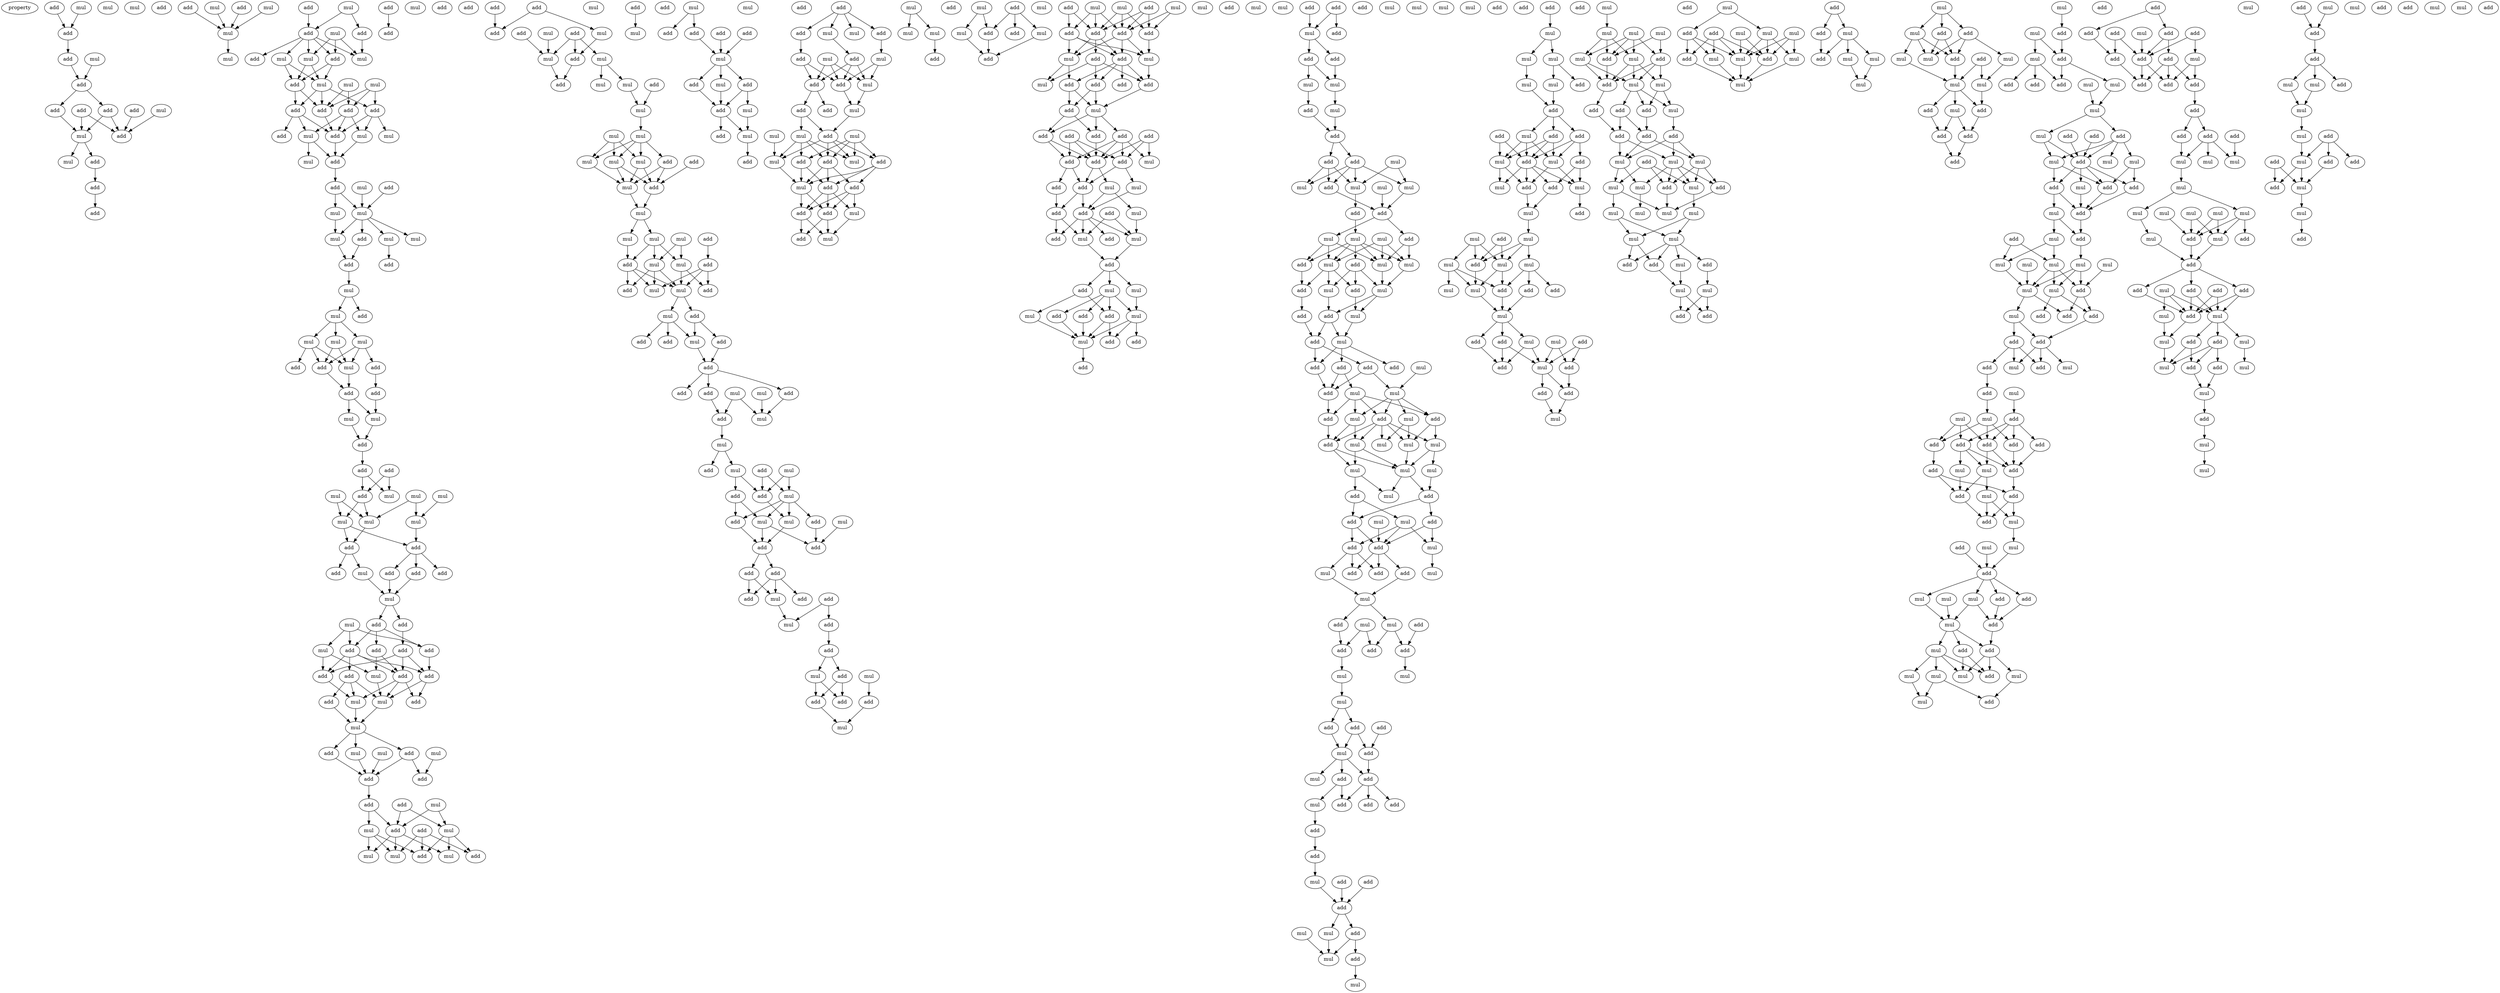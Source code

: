 digraph {
    node [fontcolor=black]
    property [mul=2,lf=1.8]
    0 [ label = add ];
    1 [ label = mul ];
    2 [ label = mul ];
    3 [ label = add ];
    4 [ label = add ];
    5 [ label = mul ];
    6 [ label = add ];
    7 [ label = add ];
    8 [ label = mul ];
    9 [ label = add ];
    10 [ label = add ];
    11 [ label = add ];
    12 [ label = add ];
    13 [ label = mul ];
    14 [ label = mul ];
    15 [ label = add ];
    16 [ label = mul ];
    17 [ label = add ];
    18 [ label = add ];
    19 [ label = add ];
    20 [ label = add ];
    21 [ label = mul ];
    22 [ label = add ];
    23 [ label = mul ];
    24 [ label = mul ];
    25 [ label = mul ];
    26 [ label = add ];
    27 [ label = mul ];
    28 [ label = add ];
    29 [ label = add ];
    30 [ label = add ];
    31 [ label = add ];
    32 [ label = mul ];
    33 [ label = add ];
    34 [ label = mul ];
    35 [ label = mul ];
    36 [ label = mul ];
    37 [ label = add ];
    38 [ label = mul ];
    39 [ label = add ];
    40 [ label = mul ];
    41 [ label = mul ];
    42 [ label = add ];
    43 [ label = add ];
    44 [ label = add ];
    45 [ label = add ];
    46 [ label = add ];
    47 [ label = mul ];
    48 [ label = mul ];
    49 [ label = add ];
    50 [ label = mul ];
    51 [ label = mul ];
    52 [ label = add ];
    53 [ label = add ];
    54 [ label = mul ];
    55 [ label = add ];
    56 [ label = mul ];
    57 [ label = mul ];
    58 [ label = mul ];
    59 [ label = add ];
    60 [ label = mul ];
    61 [ label = mul ];
    62 [ label = add ];
    63 [ label = add ];
    64 [ label = mul ];
    65 [ label = mul ];
    66 [ label = add ];
    67 [ label = mul ];
    68 [ label = mul ];
    69 [ label = mul ];
    70 [ label = add ];
    71 [ label = mul ];
    72 [ label = mul ];
    73 [ label = add ];
    74 [ label = add ];
    75 [ label = add ];
    76 [ label = add ];
    77 [ label = mul ];
    78 [ label = mul ];
    79 [ label = add ];
    80 [ label = add ];
    81 [ label = add ];
    82 [ label = add ];
    83 [ label = add ];
    84 [ label = mul ];
    85 [ label = mul ];
    86 [ label = mul ];
    87 [ label = mul ];
    88 [ label = mul ];
    89 [ label = mul ];
    90 [ label = mul ];
    91 [ label = add ];
    92 [ label = add ];
    93 [ label = mul ];
    94 [ label = add ];
    95 [ label = add ];
    96 [ label = add ];
    97 [ label = add ];
    98 [ label = mul ];
    99 [ label = add ];
    100 [ label = mul ];
    101 [ label = add ];
    102 [ label = mul ];
    103 [ label = add ];
    104 [ label = add ];
    105 [ label = add ];
    106 [ label = add ];
    107 [ label = mul ];
    108 [ label = add ];
    109 [ label = add ];
    110 [ label = add ];
    111 [ label = add ];
    112 [ label = mul ];
    113 [ label = mul ];
    114 [ label = add ];
    115 [ label = add ];
    116 [ label = mul ];
    117 [ label = mul ];
    118 [ label = mul ];
    119 [ label = add ];
    120 [ label = add ];
    121 [ label = mul ];
    122 [ label = add ];
    123 [ label = add ];
    124 [ label = add ];
    125 [ label = mul ];
    126 [ label = add ];
    127 [ label = mul ];
    128 [ label = add ];
    129 [ label = mul ];
    130 [ label = add ];
    131 [ label = mul ];
    132 [ label = mul ];
    133 [ label = add ];
    134 [ label = mul ];
    135 [ label = add ];
    136 [ label = add ];
    137 [ label = add ];
    138 [ label = add ];
    139 [ label = add ];
    140 [ label = mul ];
    141 [ label = add ];
    142 [ label = mul ];
    143 [ label = add ];
    144 [ label = mul ];
    145 [ label = add ];
    146 [ label = mul ];
    147 [ label = add ];
    148 [ label = mul ];
    149 [ label = mul ];
    150 [ label = add ];
    151 [ label = mul ];
    152 [ label = mul ];
    153 [ label = mul ];
    154 [ label = mul ];
    155 [ label = add ];
    156 [ label = mul ];
    157 [ label = add ];
    158 [ label = mul ];
    159 [ label = mul ];
    160 [ label = add ];
    161 [ label = mul ];
    162 [ label = mul ];
    163 [ label = add ];
    164 [ label = mul ];
    165 [ label = mul ];
    166 [ label = mul ];
    167 [ label = add ];
    168 [ label = mul ];
    169 [ label = add ];
    170 [ label = mul ];
    171 [ label = add ];
    172 [ label = mul ];
    173 [ label = add ];
    174 [ label = mul ];
    175 [ label = add ];
    176 [ label = add ];
    177 [ label = mul ];
    178 [ label = add ];
    179 [ label = mul ];
    180 [ label = add ];
    181 [ label = add ];
    182 [ label = add ];
    183 [ label = mul ];
    184 [ label = add ];
    185 [ label = mul ];
    186 [ label = add ];
    187 [ label = mul ];
    188 [ label = add ];
    189 [ label = mul ];
    190 [ label = mul ];
    191 [ label = add ];
    192 [ label = mul ];
    193 [ label = add ];
    194 [ label = mul ];
    195 [ label = add ];
    196 [ label = add ];
    197 [ label = mul ];
    198 [ label = add ];
    199 [ label = mul ];
    200 [ label = add ];
    201 [ label = mul ];
    202 [ label = add ];
    203 [ label = add ];
    204 [ label = add ];
    205 [ label = add ];
    206 [ label = mul ];
    207 [ label = add ];
    208 [ label = add ];
    209 [ label = add ];
    210 [ label = mul ];
    211 [ label = add ];
    212 [ label = add ];
    213 [ label = mul ];
    214 [ label = add ];
    215 [ label = add ];
    216 [ label = mul ];
    217 [ label = mul ];
    218 [ label = add ];
    219 [ label = add ];
    220 [ label = add ];
    221 [ label = add ];
    222 [ label = mul ];
    223 [ label = mul ];
    224 [ label = add ];
    225 [ label = add ];
    226 [ label = mul ];
    227 [ label = add ];
    228 [ label = add ];
    229 [ label = mul ];
    230 [ label = add ];
    231 [ label = mul ];
    232 [ label = add ];
    233 [ label = add ];
    234 [ label = mul ];
    235 [ label = add ];
    236 [ label = mul ];
    237 [ label = add ];
    238 [ label = add ];
    239 [ label = add ];
    240 [ label = add ];
    241 [ label = mul ];
    242 [ label = mul ];
    243 [ label = add ];
    244 [ label = mul ];
    245 [ label = add ];
    246 [ label = add ];
    247 [ label = mul ];
    248 [ label = add ];
    249 [ label = mul ];
    250 [ label = add ];
    251 [ label = add ];
    252 [ label = add ];
    253 [ label = mul ];
    254 [ label = mul ];
    255 [ label = mul ];
    256 [ label = add ];
    257 [ label = mul ];
    258 [ label = add ];
    259 [ label = mul ];
    260 [ label = mul ];
    261 [ label = add ];
    262 [ label = add ];
    263 [ label = add ];
    264 [ label = add ];
    265 [ label = mul ];
    266 [ label = add ];
    267 [ label = add ];
    268 [ label = mul ];
    269 [ label = mul ];
    270 [ label = add ];
    271 [ label = mul ];
    272 [ label = mul ];
    273 [ label = add ];
    274 [ label = mul ];
    275 [ label = add ];
    276 [ label = mul ];
    277 [ label = add ];
    278 [ label = add ];
    279 [ label = mul ];
    280 [ label = add ];
    281 [ label = mul ];
    282 [ label = mul ];
    283 [ label = add ];
    284 [ label = mul ];
    285 [ label = mul ];
    286 [ label = add ];
    287 [ label = add ];
    288 [ label = mul ];
    289 [ label = add ];
    290 [ label = add ];
    291 [ label = add ];
    292 [ label = add ];
    293 [ label = add ];
    294 [ label = add ];
    295 [ label = mul ];
    296 [ label = mul ];
    297 [ label = add ];
    298 [ label = add ];
    299 [ label = mul ];
    300 [ label = add ];
    301 [ label = add ];
    302 [ label = add ];
    303 [ label = mul ];
    304 [ label = add ];
    305 [ label = add ];
    306 [ label = add ];
    307 [ label = add ];
    308 [ label = add ];
    309 [ label = mul ];
    310 [ label = add ];
    311 [ label = add ];
    312 [ label = add ];
    313 [ label = add ];
    314 [ label = mul ];
    315 [ label = add ];
    316 [ label = mul ];
    317 [ label = add ];
    318 [ label = mul ];
    319 [ label = add ];
    320 [ label = add ];
    321 [ label = mul ];
    322 [ label = add ];
    323 [ label = mul ];
    324 [ label = mul ];
    325 [ label = add ];
    326 [ label = add ];
    327 [ label = add ];
    328 [ label = mul ];
    329 [ label = mul ];
    330 [ label = add ];
    331 [ label = add ];
    332 [ label = mul ];
    333 [ label = add ];
    334 [ label = add ];
    335 [ label = mul ];
    336 [ label = add ];
    337 [ label = add ];
    338 [ label = mul ];
    339 [ label = add ];
    340 [ label = mul ];
    341 [ label = mul ];
    342 [ label = add ];
    343 [ label = add ];
    344 [ label = mul ];
    345 [ label = add ];
    346 [ label = add ];
    347 [ label = add ];
    348 [ label = mul ];
    349 [ label = mul ];
    350 [ label = mul ];
    351 [ label = add ];
    352 [ label = add ];
    353 [ label = mul ];
    354 [ label = add ];
    355 [ label = add ];
    356 [ label = add ];
    357 [ label = mul ];
    358 [ label = add ];
    359 [ label = mul ];
    360 [ label = mul ];
    361 [ label = mul ];
    362 [ label = mul ];
    363 [ label = add ];
    364 [ label = add ];
    365 [ label = mul ];
    366 [ label = mul ];
    367 [ label = add ];
    368 [ label = mul ];
    369 [ label = add ];
    370 [ label = mul ];
    371 [ label = mul ];
    372 [ label = mul ];
    373 [ label = add ];
    374 [ label = mul ];
    375 [ label = mul ];
    376 [ label = add ];
    377 [ label = add ];
    378 [ label = add ];
    379 [ label = add ];
    380 [ label = mul ];
    381 [ label = add ];
    382 [ label = mul ];
    383 [ label = mul ];
    384 [ label = add ];
    385 [ label = add ];
    386 [ label = add ];
    387 [ label = add ];
    388 [ label = mul ];
    389 [ label = mul ];
    390 [ label = add ];
    391 [ label = add ];
    392 [ label = add ];
    393 [ label = mul ];
    394 [ label = mul ];
    395 [ label = add ];
    396 [ label = mul ];
    397 [ label = mul ];
    398 [ label = mul ];
    399 [ label = add ];
    400 [ label = mul ];
    401 [ label = mul ];
    402 [ label = mul ];
    403 [ label = mul ];
    404 [ label = add ];
    405 [ label = add ];
    406 [ label = mul ];
    407 [ label = mul ];
    408 [ label = add ];
    409 [ label = mul ];
    410 [ label = add ];
    411 [ label = mul ];
    412 [ label = add ];
    413 [ label = add ];
    414 [ label = mul ];
    415 [ label = add ];
    416 [ label = add ];
    417 [ label = mul ];
    418 [ label = mul ];
    419 [ label = add ];
    420 [ label = mul ];
    421 [ label = add ];
    422 [ label = mul ];
    423 [ label = mul ];
    424 [ label = add ];
    425 [ label = add ];
    426 [ label = mul ];
    427 [ label = add ];
    428 [ label = add ];
    429 [ label = mul ];
    430 [ label = mul ];
    431 [ label = mul ];
    432 [ label = add ];
    433 [ label = add ];
    434 [ label = mul ];
    435 [ label = add ];
    436 [ label = add ];
    437 [ label = mul ];
    438 [ label = mul ];
    439 [ label = add ];
    440 [ label = add ];
    441 [ label = add ];
    442 [ label = mul ];
    443 [ label = add ];
    444 [ label = add ];
    445 [ label = add ];
    446 [ label = add ];
    447 [ label = add ];
    448 [ label = add ];
    449 [ label = add ];
    450 [ label = mul ];
    451 [ label = add ];
    452 [ label = add ];
    453 [ label = mul ];
    454 [ label = mul ];
    455 [ label = add ];
    456 [ label = mul ];
    457 [ label = add ];
    458 [ label = mul ];
    459 [ label = add ];
    460 [ label = add ];
    461 [ label = mul ];
    462 [ label = mul ];
    463 [ label = mul ];
    464 [ label = mul ];
    465 [ label = mul ];
    466 [ label = add ];
    467 [ label = add ];
    468 [ label = add ];
    469 [ label = mul ];
    470 [ label = add ];
    471 [ label = add ];
    472 [ label = mul ];
    473 [ label = mul ];
    474 [ label = add ];
    475 [ label = add ];
    476 [ label = add ];
    477 [ label = mul ];
    478 [ label = add ];
    479 [ label = mul ];
    480 [ label = mul ];
    481 [ label = add ];
    482 [ label = mul ];
    483 [ label = mul ];
    484 [ label = add ];
    485 [ label = mul ];
    486 [ label = add ];
    487 [ label = mul ];
    488 [ label = mul ];
    489 [ label = add ];
    490 [ label = add ];
    491 [ label = mul ];
    492 [ label = mul ];
    493 [ label = add ];
    494 [ label = mul ];
    495 [ label = add ];
    496 [ label = add ];
    497 [ label = add ];
    498 [ label = mul ];
    499 [ label = mul ];
    500 [ label = mul ];
    501 [ label = add ];
    502 [ label = add ];
    503 [ label = add ];
    504 [ label = add ];
    505 [ label = mul ];
    506 [ label = mul ];
    507 [ label = mul ];
    508 [ label = mul ];
    509 [ label = mul ];
    510 [ label = mul ];
    511 [ label = add ];
    512 [ label = mul ];
    513 [ label = add ];
    514 [ label = add ];
    515 [ label = mul ];
    516 [ label = mul ];
    517 [ label = add ];
    518 [ label = add ];
    519 [ label = mul ];
    520 [ label = add ];
    521 [ label = add ];
    522 [ label = add ];
    523 [ label = add ];
    524 [ label = mul ];
    525 [ label = add ];
    526 [ label = mul ];
    527 [ label = mul ];
    528 [ label = add ];
    529 [ label = mul ];
    530 [ label = mul ];
    531 [ label = add ];
    532 [ label = mul ];
    533 [ label = mul ];
    534 [ label = mul ];
    535 [ label = mul ];
    536 [ label = mul ];
    537 [ label = mul ];
    538 [ label = mul ];
    539 [ label = mul ];
    540 [ label = add ];
    541 [ label = add ];
    542 [ label = add ];
    543 [ label = mul ];
    544 [ label = mul ];
    545 [ label = add ];
    546 [ label = add ];
    547 [ label = add ];
    548 [ label = mul ];
    549 [ label = add ];
    550 [ label = mul ];
    551 [ label = add ];
    552 [ label = mul ];
    553 [ label = mul ];
    554 [ label = add ];
    555 [ label = mul ];
    556 [ label = mul ];
    557 [ label = mul ];
    558 [ label = add ];
    559 [ label = mul ];
    560 [ label = add ];
    561 [ label = add ];
    562 [ label = mul ];
    563 [ label = mul ];
    564 [ label = mul ];
    565 [ label = add ];
    566 [ label = mul ];
    567 [ label = mul ];
    568 [ label = add ];
    569 [ label = mul ];
    570 [ label = add ];
    571 [ label = mul ];
    572 [ label = add ];
    573 [ label = add ];
    574 [ label = mul ];
    575 [ label = mul ];
    576 [ label = mul ];
    577 [ label = mul ];
    578 [ label = add ];
    579 [ label = add ];
    580 [ label = mul ];
    581 [ label = add ];
    582 [ label = add ];
    583 [ label = mul ];
    584 [ label = add ];
    585 [ label = mul ];
    586 [ label = add ];
    587 [ label = mul ];
    588 [ label = add ];
    589 [ label = add ];
    590 [ label = add ];
    591 [ label = add ];
    592 [ label = mul ];
    593 [ label = mul ];
    594 [ label = mul ];
    595 [ label = add ];
    596 [ label = add ];
    597 [ label = add ];
    598 [ label = mul ];
    599 [ label = mul ];
    600 [ label = add ];
    601 [ label = mul ];
    602 [ label = mul ];
    603 [ label = mul ];
    604 [ label = add ];
    605 [ label = add ];
    606 [ label = add ];
    607 [ label = mul ];
    608 [ label = add ];
    609 [ label = mul ];
    610 [ label = add ];
    611 [ label = add ];
    612 [ label = mul ];
    613 [ label = mul ];
    614 [ label = mul ];
    615 [ label = mul ];
    616 [ label = mul ];
    617 [ label = mul ];
    618 [ label = add ];
    619 [ label = mul ];
    620 [ label = mul ];
    621 [ label = add ];
    622 [ label = add ];
    623 [ label = add ];
    624 [ label = add ];
    625 [ label = add ];
    626 [ label = mul ];
    627 [ label = mul ];
    628 [ label = add ];
    629 [ label = add ];
    630 [ label = add ];
    631 [ label = mul ];
    632 [ label = mul ];
    633 [ label = mul ];
    634 [ label = add ];
    635 [ label = add ];
    636 [ label = add ];
    637 [ label = add ];
    638 [ label = add ];
    639 [ label = add ];
    640 [ label = add ];
    641 [ label = mul ];
    642 [ label = mul ];
    643 [ label = add ];
    644 [ label = add ];
    645 [ label = mul ];
    646 [ label = add ];
    647 [ label = mul ];
    648 [ label = add ];
    649 [ label = add ];
    650 [ label = mul ];
    651 [ label = mul ];
    652 [ label = add ];
    653 [ label = add ];
    654 [ label = mul ];
    655 [ label = mul ];
    656 [ label = add ];
    657 [ label = mul ];
    658 [ label = add ];
    659 [ label = add ];
    660 [ label = mul ];
    661 [ label = mul ];
    662 [ label = add ];
    663 [ label = add ];
    664 [ label = mul ];
    665 [ label = mul ];
    666 [ label = add ];
    667 [ label = mul ];
    668 [ label = mul ];
    669 [ label = add ];
    670 [ label = mul ];
    671 [ label = add ];
    672 [ label = add ];
    673 [ label = mul ];
    674 [ label = add ];
    675 [ label = add ];
    676 [ label = add ];
    677 [ label = add ];
    678 [ label = add ];
    679 [ label = add ];
    680 [ label = mul ];
    681 [ label = add ];
    682 [ label = add ];
    683 [ label = add ];
    684 [ label = add ];
    685 [ label = add ];
    686 [ label = add ];
    687 [ label = add ];
    688 [ label = mul ];
    689 [ label = mul ];
    690 [ label = mul ];
    691 [ label = mul ];
    692 [ label = mul ];
    693 [ label = mul ];
    694 [ label = mul ];
    695 [ label = mul ];
    696 [ label = mul ];
    697 [ label = mul ];
    698 [ label = mul ];
    699 [ label = add ];
    700 [ label = add ];
    701 [ label = mul ];
    702 [ label = add ];
    703 [ label = add ];
    704 [ label = mul ];
    705 [ label = add ];
    706 [ label = add ];
    707 [ label = add ];
    708 [ label = mul ];
    709 [ label = add ];
    710 [ label = mul ];
    711 [ label = mul ];
    712 [ label = add ];
    713 [ label = mul ];
    714 [ label = add ];
    715 [ label = mul ];
    716 [ label = add ];
    717 [ label = mul ];
    718 [ label = add ];
    719 [ label = mul ];
    720 [ label = add ];
    721 [ label = mul ];
    722 [ label = add ];
    723 [ label = add ];
    724 [ label = mul ];
    725 [ label = mul ];
    726 [ label = add ];
    727 [ label = mul ];
    728 [ label = add ];
    729 [ label = mul ];
    730 [ label = mul ];
    731 [ label = add ];
    732 [ label = mul ];
    733 [ label = add ];
    734 [ label = mul ];
    735 [ label = add ];
    736 [ label = add ];
    737 [ label = mul ];
    738 [ label = add ];
    739 [ label = add ];
    740 [ label = add ];
    741 [ label = mul ];
    742 [ label = mul ];
    743 [ label = mul ];
    744 [ label = mul ];
    745 [ label = add ];
    746 [ label = add ];
    0 -> 3 [ name = 0 ];
    1 -> 3 [ name = 1 ];
    3 -> 4 [ name = 2 ];
    4 -> 6 [ name = 3 ];
    5 -> 6 [ name = 4 ];
    6 -> 7 [ name = 5 ];
    6 -> 11 [ name = 6 ];
    7 -> 13 [ name = 7 ];
    8 -> 12 [ name = 8 ];
    9 -> 12 [ name = 9 ];
    9 -> 13 [ name = 10 ];
    10 -> 12 [ name = 11 ];
    11 -> 12 [ name = 12 ];
    11 -> 13 [ name = 13 ];
    13 -> 14 [ name = 14 ];
    13 -> 15 [ name = 15 ];
    15 -> 17 [ name = 16 ];
    17 -> 18 [ name = 17 ];
    20 -> 24 [ name = 18 ];
    21 -> 24 [ name = 19 ];
    22 -> 24 [ name = 20 ];
    23 -> 24 [ name = 21 ];
    24 -> 25 [ name = 22 ];
    26 -> 29 [ name = 23 ];
    27 -> 29 [ name = 24 ];
    27 -> 31 [ name = 25 ];
    28 -> 30 [ name = 26 ];
    29 -> 33 [ name = 27 ];
    29 -> 34 [ name = 28 ];
    29 -> 35 [ name = 29 ];
    29 -> 36 [ name = 30 ];
    29 -> 37 [ name = 31 ];
    31 -> 35 [ name = 32 ];
    32 -> 35 [ name = 33 ];
    32 -> 36 [ name = 34 ];
    32 -> 37 [ name = 35 ];
    34 -> 39 [ name = 36 ];
    34 -> 40 [ name = 37 ];
    36 -> 39 [ name = 38 ];
    36 -> 40 [ name = 39 ];
    37 -> 39 [ name = 40 ];
    37 -> 40 [ name = 41 ];
    38 -> 42 [ name = 42 ];
    38 -> 43 [ name = 43 ];
    38 -> 45 [ name = 44 ];
    39 -> 44 [ name = 45 ];
    39 -> 45 [ name = 46 ];
    40 -> 42 [ name = 47 ];
    40 -> 44 [ name = 48 ];
    40 -> 45 [ name = 49 ];
    41 -> 43 [ name = 50 ];
    41 -> 45 [ name = 51 ];
    42 -> 48 [ name = 52 ];
    42 -> 49 [ name = 53 ];
    42 -> 50 [ name = 54 ];
    43 -> 47 [ name = 55 ];
    43 -> 48 [ name = 56 ];
    43 -> 49 [ name = 57 ];
    44 -> 46 [ name = 58 ];
    44 -> 47 [ name = 59 ];
    44 -> 49 [ name = 60 ];
    45 -> 49 [ name = 61 ];
    47 -> 51 [ name = 62 ];
    47 -> 52 [ name = 63 ];
    48 -> 52 [ name = 64 ];
    49 -> 52 [ name = 65 ];
    52 -> 53 [ name = 66 ];
    53 -> 56 [ name = 67 ];
    53 -> 57 [ name = 68 ];
    54 -> 56 [ name = 69 ];
    55 -> 56 [ name = 70 ];
    56 -> 58 [ name = 71 ];
    56 -> 59 [ name = 72 ];
    56 -> 60 [ name = 73 ];
    56 -> 61 [ name = 74 ];
    57 -> 60 [ name = 75 ];
    58 -> 62 [ name = 76 ];
    59 -> 63 [ name = 77 ];
    60 -> 63 [ name = 78 ];
    63 -> 64 [ name = 79 ];
    64 -> 65 [ name = 80 ];
    64 -> 66 [ name = 81 ];
    65 -> 67 [ name = 82 ];
    65 -> 68 [ name = 83 ];
    65 -> 69 [ name = 84 ];
    67 -> 71 [ name = 85 ];
    67 -> 73 [ name = 86 ];
    67 -> 74 [ name = 87 ];
    68 -> 71 [ name = 88 ];
    68 -> 73 [ name = 89 ];
    69 -> 70 [ name = 90 ];
    69 -> 71 [ name = 91 ];
    69 -> 73 [ name = 92 ];
    70 -> 75 [ name = 93 ];
    71 -> 76 [ name = 94 ];
    73 -> 76 [ name = 95 ];
    75 -> 77 [ name = 96 ];
    76 -> 77 [ name = 97 ];
    76 -> 78 [ name = 98 ];
    77 -> 79 [ name = 99 ];
    78 -> 79 [ name = 100 ];
    79 -> 80 [ name = 101 ];
    80 -> 83 [ name = 102 ];
    80 -> 87 [ name = 103 ];
    81 -> 83 [ name = 104 ];
    81 -> 87 [ name = 105 ];
    83 -> 89 [ name = 106 ];
    83 -> 90 [ name = 107 ];
    84 -> 88 [ name = 108 ];
    85 -> 88 [ name = 109 ];
    85 -> 89 [ name = 110 ];
    86 -> 89 [ name = 111 ];
    86 -> 90 [ name = 112 ];
    88 -> 91 [ name = 113 ];
    89 -> 92 [ name = 114 ];
    90 -> 91 [ name = 115 ];
    90 -> 92 [ name = 116 ];
    91 -> 94 [ name = 117 ];
    91 -> 95 [ name = 118 ];
    91 -> 96 [ name = 119 ];
    92 -> 93 [ name = 120 ];
    92 -> 97 [ name = 121 ];
    93 -> 98 [ name = 122 ];
    94 -> 98 [ name = 123 ];
    95 -> 98 [ name = 124 ];
    98 -> 99 [ name = 125 ];
    98 -> 101 [ name = 126 ];
    99 -> 103 [ name = 127 ];
    99 -> 105 [ name = 128 ];
    99 -> 106 [ name = 129 ];
    100 -> 102 [ name = 130 ];
    100 -> 105 [ name = 131 ];
    100 -> 106 [ name = 132 ];
    101 -> 104 [ name = 133 ];
    102 -> 107 [ name = 134 ];
    102 -> 111 [ name = 135 ];
    103 -> 107 [ name = 136 ];
    103 -> 110 [ name = 137 ];
    104 -> 109 [ name = 138 ];
    104 -> 110 [ name = 139 ];
    104 -> 111 [ name = 140 ];
    105 -> 109 [ name = 141 ];
    106 -> 108 [ name = 142 ];
    106 -> 109 [ name = 143 ];
    106 -> 110 [ name = 144 ];
    106 -> 111 [ name = 145 ];
    107 -> 113 [ name = 146 ];
    108 -> 112 [ name = 147 ];
    108 -> 113 [ name = 148 ];
    108 -> 115 [ name = 149 ];
    109 -> 113 [ name = 150 ];
    109 -> 114 [ name = 151 ];
    110 -> 112 [ name = 152 ];
    110 -> 113 [ name = 153 ];
    110 -> 114 [ name = 154 ];
    111 -> 112 [ name = 155 ];
    112 -> 116 [ name = 156 ];
    113 -> 116 [ name = 157 ];
    115 -> 116 [ name = 158 ];
    116 -> 119 [ name = 159 ];
    116 -> 120 [ name = 160 ];
    116 -> 121 [ name = 161 ];
    117 -> 123 [ name = 162 ];
    118 -> 122 [ name = 163 ];
    119 -> 123 [ name = 164 ];
    120 -> 122 [ name = 165 ];
    120 -> 123 [ name = 166 ];
    121 -> 123 [ name = 167 ];
    123 -> 126 [ name = 168 ];
    124 -> 127 [ name = 169 ];
    124 -> 130 [ name = 170 ];
    125 -> 127 [ name = 171 ];
    125 -> 130 [ name = 172 ];
    126 -> 129 [ name = 173 ];
    126 -> 130 [ name = 174 ];
    127 -> 131 [ name = 175 ];
    127 -> 133 [ name = 176 ];
    127 -> 135 [ name = 177 ];
    128 -> 133 [ name = 178 ];
    128 -> 134 [ name = 179 ];
    128 -> 135 [ name = 180 ];
    129 -> 132 [ name = 181 ];
    129 -> 134 [ name = 182 ];
    129 -> 135 [ name = 183 ];
    130 -> 131 [ name = 184 ];
    130 -> 132 [ name = 185 ];
    130 -> 134 [ name = 186 ];
    137 -> 141 [ name = 187 ];
    137 -> 142 [ name = 188 ];
    138 -> 141 [ name = 189 ];
    139 -> 146 [ name = 190 ];
    140 -> 146 [ name = 191 ];
    142 -> 145 [ name = 192 ];
    143 -> 144 [ name = 193 ];
    143 -> 145 [ name = 194 ];
    143 -> 146 [ name = 195 ];
    144 -> 148 [ name = 196 ];
    144 -> 149 [ name = 197 ];
    145 -> 147 [ name = 198 ];
    146 -> 147 [ name = 199 ];
    149 -> 151 [ name = 200 ];
    150 -> 151 [ name = 201 ];
    151 -> 152 [ name = 202 ];
    152 -> 154 [ name = 203 ];
    152 -> 155 [ name = 204 ];
    152 -> 156 [ name = 205 ];
    152 -> 158 [ name = 206 ];
    153 -> 154 [ name = 207 ];
    153 -> 156 [ name = 208 ];
    153 -> 158 [ name = 209 ];
    154 -> 159 [ name = 210 ];
    155 -> 159 [ name = 211 ];
    155 -> 160 [ name = 212 ];
    156 -> 159 [ name = 213 ];
    156 -> 160 [ name = 214 ];
    157 -> 160 [ name = 215 ];
    158 -> 159 [ name = 216 ];
    158 -> 160 [ name = 217 ];
    159 -> 161 [ name = 218 ];
    160 -> 161 [ name = 219 ];
    161 -> 164 [ name = 220 ];
    161 -> 165 [ name = 221 ];
    162 -> 166 [ name = 222 ];
    162 -> 168 [ name = 223 ];
    163 -> 169 [ name = 224 ];
    164 -> 167 [ name = 225 ];
    165 -> 166 [ name = 226 ];
    165 -> 167 [ name = 227 ];
    165 -> 168 [ name = 228 ];
    166 -> 171 [ name = 229 ];
    166 -> 172 [ name = 230 ];
    167 -> 170 [ name = 231 ];
    167 -> 172 [ name = 232 ];
    167 -> 173 [ name = 233 ];
    168 -> 170 [ name = 234 ];
    168 -> 172 [ name = 235 ];
    168 -> 173 [ name = 236 ];
    169 -> 170 [ name = 237 ];
    169 -> 171 [ name = 238 ];
    169 -> 172 [ name = 239 ];
    172 -> 174 [ name = 240 ];
    172 -> 175 [ name = 241 ];
    174 -> 176 [ name = 242 ];
    174 -> 179 [ name = 243 ];
    174 -> 180 [ name = 244 ];
    175 -> 178 [ name = 245 ];
    175 -> 179 [ name = 246 ];
    178 -> 181 [ name = 247 ];
    179 -> 181 [ name = 248 ];
    181 -> 182 [ name = 249 ];
    181 -> 184 [ name = 250 ];
    181 -> 186 [ name = 251 ];
    182 -> 188 [ name = 252 ];
    183 -> 187 [ name = 253 ];
    183 -> 188 [ name = 254 ];
    184 -> 187 [ name = 255 ];
    185 -> 187 [ name = 256 ];
    188 -> 189 [ name = 257 ];
    189 -> 191 [ name = 258 ];
    189 -> 192 [ name = 259 ];
    190 -> 194 [ name = 260 ];
    190 -> 196 [ name = 261 ];
    192 -> 195 [ name = 262 ];
    192 -> 196 [ name = 263 ];
    193 -> 194 [ name = 264 ];
    193 -> 196 [ name = 265 ];
    194 -> 197 [ name = 266 ];
    194 -> 198 [ name = 267 ];
    194 -> 200 [ name = 268 ];
    194 -> 201 [ name = 269 ];
    195 -> 198 [ name = 270 ];
    195 -> 201 [ name = 271 ];
    196 -> 197 [ name = 272 ];
    197 -> 203 [ name = 273 ];
    198 -> 203 [ name = 274 ];
    199 -> 202 [ name = 275 ];
    200 -> 202 [ name = 276 ];
    201 -> 202 [ name = 277 ];
    201 -> 203 [ name = 278 ];
    203 -> 204 [ name = 279 ];
    203 -> 205 [ name = 280 ];
    204 -> 206 [ name = 281 ];
    204 -> 208 [ name = 282 ];
    205 -> 206 [ name = 283 ];
    205 -> 207 [ name = 284 ];
    205 -> 208 [ name = 285 ];
    206 -> 210 [ name = 286 ];
    209 -> 210 [ name = 287 ];
    209 -> 211 [ name = 288 ];
    211 -> 212 [ name = 289 ];
    212 -> 213 [ name = 290 ];
    212 -> 215 [ name = 291 ];
    213 -> 219 [ name = 292 ];
    213 -> 220 [ name = 293 ];
    214 -> 217 [ name = 294 ];
    215 -> 219 [ name = 295 ];
    215 -> 220 [ name = 296 ];
    216 -> 218 [ name = 297 ];
    218 -> 222 [ name = 298 ];
    219 -> 222 [ name = 299 ];
    223 -> 225 [ name = 300 ];
    223 -> 228 [ name = 301 ];
    224 -> 229 [ name = 302 ];
    227 -> 229 [ name = 303 ];
    228 -> 229 [ name = 304 ];
    229 -> 230 [ name = 305 ];
    229 -> 231 [ name = 306 ];
    229 -> 232 [ name = 307 ];
    230 -> 235 [ name = 308 ];
    231 -> 235 [ name = 309 ];
    232 -> 234 [ name = 310 ];
    232 -> 235 [ name = 311 ];
    234 -> 236 [ name = 312 ];
    235 -> 236 [ name = 313 ];
    235 -> 237 [ name = 314 ];
    236 -> 238 [ name = 315 ];
    239 -> 240 [ name = 316 ];
    239 -> 241 [ name = 317 ];
    239 -> 242 [ name = 318 ];
    239 -> 243 [ name = 319 ];
    240 -> 245 [ name = 320 ];
    241 -> 246 [ name = 321 ];
    243 -> 244 [ name = 322 ];
    244 -> 248 [ name = 323 ];
    244 -> 249 [ name = 324 ];
    245 -> 248 [ name = 325 ];
    245 -> 250 [ name = 326 ];
    246 -> 248 [ name = 327 ];
    246 -> 249 [ name = 328 ];
    246 -> 250 [ name = 329 ];
    247 -> 248 [ name = 330 ];
    247 -> 249 [ name = 331 ];
    247 -> 250 [ name = 332 ];
    248 -> 253 [ name = 333 ];
    249 -> 253 [ name = 334 ];
    250 -> 251 [ name = 335 ];
    250 -> 252 [ name = 336 ];
    251 -> 255 [ name = 337 ];
    251 -> 256 [ name = 338 ];
    253 -> 256 [ name = 339 ];
    254 -> 260 [ name = 340 ];
    255 -> 258 [ name = 341 ];
    255 -> 259 [ name = 342 ];
    255 -> 260 [ name = 343 ];
    255 -> 261 [ name = 344 ];
    256 -> 259 [ name = 345 ];
    256 -> 260 [ name = 346 ];
    256 -> 261 [ name = 347 ];
    256 -> 262 [ name = 348 ];
    257 -> 258 [ name = 349 ];
    257 -> 259 [ name = 350 ];
    257 -> 261 [ name = 351 ];
    257 -> 262 [ name = 352 ];
    258 -> 263 [ name = 353 ];
    258 -> 265 [ name = 354 ];
    260 -> 265 [ name = 355 ];
    261 -> 263 [ name = 356 ];
    261 -> 264 [ name = 357 ];
    261 -> 265 [ name = 358 ];
    262 -> 263 [ name = 359 ];
    262 -> 264 [ name = 360 ];
    262 -> 265 [ name = 361 ];
    263 -> 266 [ name = 362 ];
    263 -> 267 [ name = 363 ];
    263 -> 268 [ name = 364 ];
    264 -> 266 [ name = 365 ];
    264 -> 267 [ name = 366 ];
    264 -> 268 [ name = 367 ];
    265 -> 266 [ name = 368 ];
    265 -> 267 [ name = 369 ];
    266 -> 270 [ name = 370 ];
    266 -> 271 [ name = 371 ];
    267 -> 270 [ name = 372 ];
    267 -> 271 [ name = 373 ];
    268 -> 271 [ name = 374 ];
    269 -> 272 [ name = 375 ];
    269 -> 274 [ name = 376 ];
    274 -> 275 [ name = 377 ];
    276 -> 278 [ name = 378 ];
    276 -> 281 [ name = 379 ];
    277 -> 278 [ name = 380 ];
    277 -> 280 [ name = 381 ];
    277 -> 282 [ name = 382 ];
    278 -> 283 [ name = 383 ];
    281 -> 283 [ name = 384 ];
    282 -> 283 [ name = 385 ];
    284 -> 289 [ name = 386 ];
    284 -> 290 [ name = 387 ];
    284 -> 291 [ name = 388 ];
    285 -> 289 [ name = 389 ];
    285 -> 291 [ name = 390 ];
    285 -> 292 [ name = 391 ];
    286 -> 289 [ name = 392 ];
    286 -> 290 [ name = 393 ];
    286 -> 291 [ name = 394 ];
    287 -> 289 [ name = 395 ];
    287 -> 292 [ name = 396 ];
    288 -> 290 [ name = 397 ];
    288 -> 291 [ name = 398 ];
    289 -> 293 [ name = 399 ];
    289 -> 294 [ name = 400 ];
    289 -> 296 [ name = 401 ];
    290 -> 295 [ name = 402 ];
    291 -> 294 [ name = 403 ];
    291 -> 295 [ name = 404 ];
    291 -> 296 [ name = 405 ];
    292 -> 294 [ name = 406 ];
    292 -> 295 [ name = 407 ];
    292 -> 296 [ name = 408 ];
    293 -> 298 [ name = 409 ];
    293 -> 299 [ name = 410 ];
    293 -> 301 [ name = 411 ];
    294 -> 297 [ name = 412 ];
    294 -> 298 [ name = 413 ];
    294 -> 300 [ name = 414 ];
    294 -> 301 [ name = 415 ];
    295 -> 298 [ name = 416 ];
    296 -> 299 [ name = 417 ];
    296 -> 300 [ name = 418 ];
    298 -> 303 [ name = 419 ];
    300 -> 302 [ name = 420 ];
    300 -> 303 [ name = 421 ];
    301 -> 302 [ name = 422 ];
    301 -> 303 [ name = 423 ];
    302 -> 304 [ name = 424 ];
    302 -> 306 [ name = 425 ];
    303 -> 304 [ name = 426 ];
    303 -> 305 [ name = 427 ];
    303 -> 306 [ name = 428 ];
    304 -> 310 [ name = 429 ];
    304 -> 312 [ name = 430 ];
    305 -> 309 [ name = 431 ];
    305 -> 310 [ name = 432 ];
    305 -> 311 [ name = 433 ];
    305 -> 312 [ name = 434 ];
    306 -> 310 [ name = 435 ];
    307 -> 309 [ name = 436 ];
    307 -> 310 [ name = 437 ];
    307 -> 311 [ name = 438 ];
    308 -> 310 [ name = 439 ];
    308 -> 311 [ name = 440 ];
    308 -> 312 [ name = 441 ];
    310 -> 313 [ name = 442 ];
    310 -> 316 [ name = 443 ];
    311 -> 313 [ name = 444 ];
    311 -> 314 [ name = 445 ];
    312 -> 313 [ name = 446 ];
    312 -> 315 [ name = 447 ];
    313 -> 317 [ name = 448 ];
    313 -> 319 [ name = 449 ];
    314 -> 317 [ name = 450 ];
    315 -> 319 [ name = 451 ];
    316 -> 317 [ name = 452 ];
    316 -> 318 [ name = 453 ];
    317 -> 322 [ name = 454 ];
    317 -> 323 [ name = 455 ];
    317 -> 324 [ name = 456 ];
    317 -> 325 [ name = 457 ];
    318 -> 324 [ name = 458 ];
    319 -> 323 [ name = 459 ];
    319 -> 325 [ name = 460 ];
    320 -> 323 [ name = 461 ];
    320 -> 324 [ name = 462 ];
    323 -> 326 [ name = 463 ];
    324 -> 326 [ name = 464 ];
    326 -> 327 [ name = 465 ];
    326 -> 328 [ name = 466 ];
    326 -> 329 [ name = 467 ];
    327 -> 331 [ name = 468 ];
    327 -> 335 [ name = 469 ];
    328 -> 331 [ name = 470 ];
    328 -> 332 [ name = 471 ];
    328 -> 333 [ name = 472 ];
    328 -> 334 [ name = 473 ];
    329 -> 332 [ name = 474 ];
    331 -> 336 [ name = 475 ];
    331 -> 338 [ name = 476 ];
    332 -> 336 [ name = 477 ];
    332 -> 337 [ name = 478 ];
    332 -> 338 [ name = 479 ];
    333 -> 338 [ name = 480 ];
    334 -> 338 [ name = 481 ];
    335 -> 338 [ name = 482 ];
    338 -> 339 [ name = 483 ];
    342 -> 344 [ name = 484 ];
    342 -> 345 [ name = 485 ];
    343 -> 344 [ name = 486 ];
    344 -> 346 [ name = 487 ];
    344 -> 347 [ name = 488 ];
    346 -> 348 [ name = 489 ];
    346 -> 349 [ name = 490 ];
    347 -> 349 [ name = 491 ];
    348 -> 352 [ name = 492 ];
    349 -> 350 [ name = 493 ];
    350 -> 354 [ name = 494 ];
    352 -> 354 [ name = 495 ];
    354 -> 355 [ name = 496 ];
    354 -> 356 [ name = 497 ];
    355 -> 358 [ name = 498 ];
    355 -> 359 [ name = 499 ];
    355 -> 361 [ name = 500 ];
    356 -> 358 [ name = 501 ];
    356 -> 359 [ name = 502 ];
    356 -> 361 [ name = 503 ];
    356 -> 362 [ name = 504 ];
    357 -> 361 [ name = 505 ];
    357 -> 362 [ name = 506 ];
    358 -> 363 [ name = 507 ];
    360 -> 363 [ name = 508 ];
    361 -> 364 [ name = 509 ];
    362 -> 363 [ name = 510 ];
    363 -> 367 [ name = 511 ];
    363 -> 368 [ name = 512 ];
    364 -> 365 [ name = 513 ];
    365 -> 369 [ name = 514 ];
    365 -> 370 [ name = 515 ];
    365 -> 371 [ name = 516 ];
    365 -> 372 [ name = 517 ];
    365 -> 373 [ name = 518 ];
    366 -> 370 [ name = 519 ];
    366 -> 371 [ name = 520 ];
    366 -> 372 [ name = 521 ];
    367 -> 371 [ name = 522 ];
    367 -> 372 [ name = 523 ];
    368 -> 370 [ name = 524 ];
    368 -> 372 [ name = 525 ];
    368 -> 373 [ name = 526 ];
    369 -> 374 [ name = 527 ];
    369 -> 375 [ name = 528 ];
    369 -> 376 [ name = 529 ];
    370 -> 375 [ name = 530 ];
    370 -> 376 [ name = 531 ];
    370 -> 377 [ name = 532 ];
    371 -> 374 [ name = 533 ];
    372 -> 374 [ name = 534 ];
    373 -> 377 [ name = 535 ];
    374 -> 379 [ name = 536 ];
    374 -> 380 [ name = 537 ];
    375 -> 379 [ name = 538 ];
    376 -> 380 [ name = 539 ];
    377 -> 378 [ name = 540 ];
    378 -> 381 [ name = 541 ];
    379 -> 381 [ name = 542 ];
    379 -> 382 [ name = 543 ];
    380 -> 382 [ name = 544 ];
    381 -> 384 [ name = 545 ];
    381 -> 387 [ name = 546 ];
    382 -> 384 [ name = 547 ];
    382 -> 385 [ name = 548 ];
    382 -> 386 [ name = 549 ];
    383 -> 388 [ name = 550 ];
    384 -> 390 [ name = 551 ];
    385 -> 389 [ name = 552 ];
    385 -> 390 [ name = 553 ];
    387 -> 388 [ name = 554 ];
    387 -> 390 [ name = 555 ];
    388 -> 392 [ name = 556 ];
    388 -> 393 [ name = 557 ];
    388 -> 394 [ name = 558 ];
    388 -> 395 [ name = 559 ];
    389 -> 391 [ name = 560 ];
    389 -> 392 [ name = 561 ];
    389 -> 394 [ name = 562 ];
    389 -> 395 [ name = 563 ];
    390 -> 391 [ name = 564 ];
    391 -> 399 [ name = 565 ];
    392 -> 397 [ name = 566 ];
    392 -> 400 [ name = 567 ];
    393 -> 397 [ name = 568 ];
    393 -> 398 [ name = 569 ];
    394 -> 396 [ name = 570 ];
    394 -> 399 [ name = 571 ];
    395 -> 396 [ name = 572 ];
    395 -> 397 [ name = 573 ];
    395 -> 398 [ name = 574 ];
    395 -> 399 [ name = 575 ];
    395 -> 400 [ name = 576 ];
    396 -> 402 [ name = 577 ];
    396 -> 403 [ name = 578 ];
    397 -> 402 [ name = 579 ];
    399 -> 402 [ name = 580 ];
    399 -> 403 [ name = 581 ];
    400 -> 401 [ name = 582 ];
    400 -> 402 [ name = 583 ];
    401 -> 405 [ name = 584 ];
    402 -> 405 [ name = 585 ];
    402 -> 406 [ name = 586 ];
    403 -> 404 [ name = 587 ];
    403 -> 406 [ name = 588 ];
    404 -> 407 [ name = 589 ];
    404 -> 410 [ name = 590 ];
    405 -> 408 [ name = 591 ];
    405 -> 410 [ name = 592 ];
    407 -> 412 [ name = 593 ];
    407 -> 413 [ name = 594 ];
    407 -> 414 [ name = 595 ];
    408 -> 412 [ name = 596 ];
    408 -> 414 [ name = 597 ];
    409 -> 412 [ name = 598 ];
    410 -> 412 [ name = 599 ];
    410 -> 413 [ name = 600 ];
    412 -> 415 [ name = 601 ];
    412 -> 416 [ name = 602 ];
    412 -> 419 [ name = 603 ];
    413 -> 416 [ name = 604 ];
    413 -> 417 [ name = 605 ];
    413 -> 419 [ name = 606 ];
    414 -> 418 [ name = 607 ];
    415 -> 420 [ name = 608 ];
    417 -> 420 [ name = 609 ];
    420 -> 421 [ name = 610 ];
    420 -> 422 [ name = 611 ];
    421 -> 427 [ name = 612 ];
    422 -> 425 [ name = 613 ];
    422 -> 428 [ name = 614 ];
    423 -> 425 [ name = 615 ];
    423 -> 427 [ name = 616 ];
    424 -> 428 [ name = 617 ];
    427 -> 430 [ name = 618 ];
    428 -> 429 [ name = 619 ];
    430 -> 431 [ name = 620 ];
    431 -> 432 [ name = 621 ];
    431 -> 435 [ name = 622 ];
    432 -> 437 [ name = 623 ];
    433 -> 436 [ name = 624 ];
    435 -> 436 [ name = 625 ];
    435 -> 437 [ name = 626 ];
    436 -> 439 [ name = 627 ];
    437 -> 438 [ name = 628 ];
    437 -> 439 [ name = 629 ];
    437 -> 440 [ name = 630 ];
    439 -> 443 [ name = 631 ];
    439 -> 444 [ name = 632 ];
    439 -> 445 [ name = 633 ];
    440 -> 442 [ name = 634 ];
    440 -> 443 [ name = 635 ];
    442 -> 446 [ name = 636 ];
    446 -> 447 [ name = 637 ];
    447 -> 450 [ name = 638 ];
    449 -> 452 [ name = 639 ];
    450 -> 452 [ name = 640 ];
    451 -> 452 [ name = 641 ];
    452 -> 453 [ name = 642 ];
    452 -> 455 [ name = 643 ];
    453 -> 456 [ name = 644 ];
    454 -> 456 [ name = 645 ];
    455 -> 456 [ name = 646 ];
    455 -> 457 [ name = 647 ];
    457 -> 458 [ name = 648 ];
    459 -> 461 [ name = 649 ];
    461 -> 462 [ name = 650 ];
    461 -> 463 [ name = 651 ];
    462 -> 464 [ name = 652 ];
    462 -> 466 [ name = 653 ];
    463 -> 465 [ name = 654 ];
    464 -> 467 [ name = 655 ];
    465 -> 467 [ name = 656 ];
    467 -> 468 [ name = 657 ];
    467 -> 469 [ name = 658 ];
    467 -> 470 [ name = 659 ];
    468 -> 472 [ name = 660 ];
    468 -> 474 [ name = 661 ];
    468 -> 475 [ name = 662 ];
    469 -> 472 [ name = 663 ];
    469 -> 473 [ name = 664 ];
    469 -> 474 [ name = 665 ];
    470 -> 472 [ name = 666 ];
    470 -> 473 [ name = 667 ];
    470 -> 474 [ name = 668 ];
    471 -> 473 [ name = 669 ];
    471 -> 474 [ name = 670 ];
    472 -> 478 [ name = 671 ];
    472 -> 479 [ name = 672 ];
    473 -> 477 [ name = 673 ];
    473 -> 478 [ name = 674 ];
    474 -> 476 [ name = 675 ];
    474 -> 477 [ name = 676 ];
    474 -> 478 [ name = 677 ];
    474 -> 479 [ name = 678 ];
    475 -> 476 [ name = 679 ];
    475 -> 479 [ name = 680 ];
    476 -> 480 [ name = 681 ];
    478 -> 480 [ name = 682 ];
    479 -> 481 [ name = 683 ];
    480 -> 483 [ name = 684 ];
    482 -> 485 [ name = 685 ];
    482 -> 486 [ name = 686 ];
    482 -> 488 [ name = 687 ];
    483 -> 485 [ name = 688 ];
    483 -> 486 [ name = 689 ];
    483 -> 487 [ name = 690 ];
    484 -> 485 [ name = 691 ];
    484 -> 486 [ name = 692 ];
    485 -> 489 [ name = 693 ];
    485 -> 492 [ name = 694 ];
    486 -> 492 [ name = 695 ];
    487 -> 489 [ name = 696 ];
    487 -> 490 [ name = 697 ];
    487 -> 493 [ name = 698 ];
    488 -> 489 [ name = 699 ];
    488 -> 491 [ name = 700 ];
    488 -> 492 [ name = 701 ];
    489 -> 494 [ name = 702 ];
    492 -> 494 [ name = 703 ];
    493 -> 494 [ name = 704 ];
    494 -> 495 [ name = 705 ];
    494 -> 497 [ name = 706 ];
    494 -> 499 [ name = 707 ];
    495 -> 502 [ name = 708 ];
    496 -> 500 [ name = 709 ];
    496 -> 501 [ name = 710 ];
    497 -> 500 [ name = 711 ];
    497 -> 502 [ name = 712 ];
    498 -> 500 [ name = 713 ];
    498 -> 501 [ name = 714 ];
    499 -> 500 [ name = 715 ];
    499 -> 502 [ name = 716 ];
    500 -> 503 [ name = 717 ];
    500 -> 504 [ name = 718 ];
    501 -> 503 [ name = 719 ];
    503 -> 505 [ name = 720 ];
    504 -> 505 [ name = 721 ];
    506 -> 507 [ name = 722 ];
    507 -> 510 [ name = 723 ];
    507 -> 511 [ name = 724 ];
    507 -> 512 [ name = 725 ];
    508 -> 511 [ name = 726 ];
    508 -> 513 [ name = 727 ];
    509 -> 510 [ name = 728 ];
    509 -> 511 [ name = 729 ];
    509 -> 512 [ name = 730 ];
    509 -> 513 [ name = 731 ];
    510 -> 514 [ name = 732 ];
    510 -> 515 [ name = 733 ];
    511 -> 514 [ name = 734 ];
    512 -> 514 [ name = 735 ];
    512 -> 515 [ name = 736 ];
    512 -> 516 [ name = 737 ];
    513 -> 514 [ name = 738 ];
    513 -> 515 [ name = 739 ];
    513 -> 516 [ name = 740 ];
    514 -> 518 [ name = 741 ];
    515 -> 517 [ name = 742 ];
    515 -> 519 [ name = 743 ];
    515 -> 520 [ name = 744 ];
    516 -> 517 [ name = 745 ];
    516 -> 519 [ name = 746 ];
    517 -> 521 [ name = 747 ];
    518 -> 523 [ name = 748 ];
    519 -> 522 [ name = 749 ];
    520 -> 521 [ name = 750 ];
    520 -> 523 [ name = 751 ];
    521 -> 526 [ name = 752 ];
    521 -> 527 [ name = 753 ];
    522 -> 524 [ name = 754 ];
    522 -> 526 [ name = 755 ];
    522 -> 527 [ name = 756 ];
    523 -> 524 [ name = 757 ];
    523 -> 527 [ name = 758 ];
    524 -> 528 [ name = 759 ];
    524 -> 529 [ name = 760 ];
    524 -> 531 [ name = 761 ];
    524 -> 532 [ name = 762 ];
    525 -> 528 [ name = 763 ];
    525 -> 530 [ name = 764 ];
    525 -> 532 [ name = 765 ];
    526 -> 528 [ name = 766 ];
    526 -> 531 [ name = 767 ];
    526 -> 532 [ name = 768 ];
    527 -> 529 [ name = 769 ];
    527 -> 530 [ name = 770 ];
    528 -> 534 [ name = 771 ];
    529 -> 533 [ name = 772 ];
    530 -> 534 [ name = 773 ];
    530 -> 536 [ name = 774 ];
    531 -> 534 [ name = 775 ];
    532 -> 535 [ name = 776 ];
    535 -> 537 [ name = 777 ];
    535 -> 538 [ name = 778 ];
    536 -> 537 [ name = 779 ];
    536 -> 538 [ name = 780 ];
    537 -> 541 [ name = 781 ];
    537 -> 542 [ name = 782 ];
    538 -> 539 [ name = 783 ];
    538 -> 540 [ name = 784 ];
    538 -> 541 [ name = 785 ];
    538 -> 542 [ name = 786 ];
    539 -> 543 [ name = 787 ];
    540 -> 544 [ name = 788 ];
    542 -> 543 [ name = 789 ];
    543 -> 545 [ name = 790 ];
    543 -> 547 [ name = 791 ];
    544 -> 545 [ name = 792 ];
    544 -> 547 [ name = 793 ];
    548 -> 551 [ name = 794 ];
    548 -> 553 [ name = 795 ];
    549 -> 554 [ name = 796 ];
    549 -> 555 [ name = 797 ];
    549 -> 557 [ name = 798 ];
    549 -> 558 [ name = 799 ];
    550 -> 557 [ name = 800 ];
    550 -> 558 [ name = 801 ];
    551 -> 554 [ name = 802 ];
    551 -> 555 [ name = 803 ];
    551 -> 557 [ name = 804 ];
    552 -> 556 [ name = 805 ];
    552 -> 557 [ name = 806 ];
    552 -> 558 [ name = 807 ];
    553 -> 556 [ name = 808 ];
    553 -> 557 [ name = 809 ];
    553 -> 558 [ name = 810 ];
    554 -> 559 [ name = 811 ];
    555 -> 559 [ name = 812 ];
    556 -> 559 [ name = 813 ];
    557 -> 559 [ name = 814 ];
    558 -> 559 [ name = 815 ];
    560 -> 561 [ name = 816 ];
    560 -> 562 [ name = 817 ];
    561 -> 565 [ name = 818 ];
    562 -> 563 [ name = 819 ];
    562 -> 564 [ name = 820 ];
    562 -> 565 [ name = 821 ];
    563 -> 566 [ name = 822 ];
    564 -> 566 [ name = 823 ];
    567 -> 568 [ name = 824 ];
    567 -> 569 [ name = 825 ];
    567 -> 570 [ name = 826 ];
    568 -> 571 [ name = 827 ];
    568 -> 573 [ name = 828 ];
    569 -> 571 [ name = 829 ];
    569 -> 573 [ name = 830 ];
    569 -> 575 [ name = 831 ];
    570 -> 571 [ name = 832 ];
    570 -> 573 [ name = 833 ];
    570 -> 574 [ name = 834 ];
    572 -> 576 [ name = 835 ];
    572 -> 577 [ name = 836 ];
    573 -> 577 [ name = 837 ];
    574 -> 576 [ name = 838 ];
    575 -> 577 [ name = 839 ];
    576 -> 578 [ name = 840 ];
    577 -> 578 [ name = 841 ];
    577 -> 579 [ name = 842 ];
    577 -> 580 [ name = 843 ];
    578 -> 581 [ name = 844 ];
    579 -> 582 [ name = 845 ];
    580 -> 581 [ name = 846 ];
    580 -> 582 [ name = 847 ];
    581 -> 584 [ name = 848 ];
    582 -> 584 [ name = 849 ];
    583 -> 586 [ name = 850 ];
    585 -> 587 [ name = 851 ];
    585 -> 588 [ name = 852 ];
    586 -> 588 [ name = 853 ];
    587 -> 589 [ name = 854 ];
    587 -> 590 [ name = 855 ];
    587 -> 591 [ name = 856 ];
    588 -> 590 [ name = 857 ];
    588 -> 592 [ name = 858 ];
    592 -> 594 [ name = 859 ];
    593 -> 594 [ name = 860 ];
    594 -> 597 [ name = 861 ];
    594 -> 598 [ name = 862 ];
    595 -> 600 [ name = 863 ];
    596 -> 600 [ name = 864 ];
    597 -> 599 [ name = 865 ];
    597 -> 600 [ name = 866 ];
    597 -> 601 [ name = 867 ];
    597 -> 602 [ name = 868 ];
    598 -> 600 [ name = 869 ];
    598 -> 601 [ name = 870 ];
    600 -> 603 [ name = 871 ];
    600 -> 604 [ name = 872 ];
    600 -> 605 [ name = 873 ];
    600 -> 606 [ name = 874 ];
    601 -> 604 [ name = 875 ];
    601 -> 605 [ name = 876 ];
    602 -> 605 [ name = 877 ];
    602 -> 606 [ name = 878 ];
    603 -> 608 [ name = 879 ];
    604 -> 607 [ name = 880 ];
    604 -> 608 [ name = 881 ];
    605 -> 608 [ name = 882 ];
    606 -> 608 [ name = 883 ];
    607 -> 609 [ name = 884 ];
    607 -> 610 [ name = 885 ];
    608 -> 610 [ name = 886 ];
    609 -> 613 [ name = 887 ];
    609 -> 616 [ name = 888 ];
    610 -> 614 [ name = 889 ];
    611 -> 613 [ name = 890 ];
    611 -> 616 [ name = 891 ];
    612 -> 619 [ name = 892 ];
    613 -> 619 [ name = 893 ];
    614 -> 617 [ name = 894 ];
    614 -> 618 [ name = 895 ];
    614 -> 619 [ name = 896 ];
    615 -> 618 [ name = 897 ];
    616 -> 617 [ name = 898 ];
    616 -> 618 [ name = 899 ];
    616 -> 619 [ name = 900 ];
    617 -> 621 [ name = 901 ];
    617 -> 623 [ name = 902 ];
    618 -> 622 [ name = 903 ];
    618 -> 623 [ name = 904 ];
    619 -> 620 [ name = 905 ];
    619 -> 622 [ name = 906 ];
    620 -> 624 [ name = 907 ];
    620 -> 625 [ name = 908 ];
    623 -> 624 [ name = 909 ];
    624 -> 626 [ name = 910 ];
    624 -> 627 [ name = 911 ];
    624 -> 628 [ name = 912 ];
    625 -> 626 [ name = 913 ];
    625 -> 628 [ name = 914 ];
    625 -> 629 [ name = 915 ];
    629 -> 630 [ name = 916 ];
    630 -> 632 [ name = 917 ];
    631 -> 634 [ name = 918 ];
    632 -> 636 [ name = 919 ];
    632 -> 638 [ name = 920 ];
    632 -> 639 [ name = 921 ];
    633 -> 637 [ name = 922 ];
    633 -> 638 [ name = 923 ];
    633 -> 639 [ name = 924 ];
    634 -> 635 [ name = 925 ];
    634 -> 636 [ name = 926 ];
    634 -> 637 [ name = 927 ];
    634 -> 639 [ name = 928 ];
    635 -> 643 [ name = 929 ];
    636 -> 643 [ name = 930 ];
    637 -> 641 [ name = 931 ];
    637 -> 642 [ name = 932 ];
    637 -> 643 [ name = 933 ];
    638 -> 640 [ name = 934 ];
    639 -> 641 [ name = 935 ];
    639 -> 643 [ name = 936 ];
    640 -> 644 [ name = 937 ];
    640 -> 646 [ name = 938 ];
    641 -> 644 [ name = 939 ];
    641 -> 645 [ name = 940 ];
    642 -> 644 [ name = 941 ];
    643 -> 646 [ name = 942 ];
    644 -> 648 [ name = 943 ];
    645 -> 647 [ name = 944 ];
    645 -> 648 [ name = 945 ];
    646 -> 647 [ name = 946 ];
    646 -> 648 [ name = 947 ];
    647 -> 651 [ name = 948 ];
    649 -> 653 [ name = 949 ];
    650 -> 653 [ name = 950 ];
    651 -> 653 [ name = 951 ];
    653 -> 655 [ name = 952 ];
    653 -> 656 [ name = 953 ];
    653 -> 657 [ name = 954 ];
    653 -> 658 [ name = 955 ];
    654 -> 660 [ name = 956 ];
    655 -> 660 [ name = 957 ];
    656 -> 659 [ name = 958 ];
    657 -> 659 [ name = 959 ];
    657 -> 660 [ name = 960 ];
    658 -> 659 [ name = 961 ];
    659 -> 663 [ name = 962 ];
    660 -> 661 [ name = 963 ];
    660 -> 662 [ name = 964 ];
    660 -> 663 [ name = 965 ];
    661 -> 664 [ name = 966 ];
    661 -> 665 [ name = 967 ];
    661 -> 666 [ name = 968 ];
    661 -> 668 [ name = 969 ];
    662 -> 664 [ name = 970 ];
    662 -> 666 [ name = 971 ];
    663 -> 664 [ name = 972 ];
    663 -> 666 [ name = 973 ];
    663 -> 667 [ name = 974 ];
    665 -> 670 [ name = 975 ];
    667 -> 669 [ name = 976 ];
    668 -> 669 [ name = 977 ];
    668 -> 670 [ name = 978 ];
    671 -> 674 [ name = 979 ];
    671 -> 675 [ name = 980 ];
    672 -> 677 [ name = 981 ];
    672 -> 680 [ name = 982 ];
    673 -> 677 [ name = 983 ];
    674 -> 677 [ name = 984 ];
    674 -> 679 [ name = 985 ];
    675 -> 678 [ name = 986 ];
    676 -> 677 [ name = 987 ];
    676 -> 678 [ name = 988 ];
    677 -> 681 [ name = 989 ];
    677 -> 683 [ name = 990 ];
    678 -> 681 [ name = 991 ];
    679 -> 681 [ name = 992 ];
    679 -> 682 [ name = 993 ];
    679 -> 683 [ name = 994 ];
    680 -> 682 [ name = 995 ];
    680 -> 683 [ name = 996 ];
    682 -> 684 [ name = 997 ];
    684 -> 685 [ name = 998 ];
    684 -> 686 [ name = 999 ];
    685 -> 691 [ name = 1000 ];
    686 -> 688 [ name = 1001 ];
    686 -> 690 [ name = 1002 ];
    686 -> 691 [ name = 1003 ];
    687 -> 688 [ name = 1004 ];
    691 -> 692 [ name = 1005 ];
    692 -> 693 [ name = 1006 ];
    692 -> 694 [ name = 1007 ];
    693 -> 698 [ name = 1008 ];
    693 -> 699 [ name = 1009 ];
    693 -> 700 [ name = 1010 ];
    694 -> 701 [ name = 1011 ];
    695 -> 698 [ name = 1012 ];
    695 -> 699 [ name = 1013 ];
    696 -> 699 [ name = 1014 ];
    697 -> 698 [ name = 1015 ];
    697 -> 699 [ name = 1016 ];
    698 -> 702 [ name = 1017 ];
    699 -> 702 [ name = 1018 ];
    701 -> 702 [ name = 1019 ];
    702 -> 703 [ name = 1020 ];
    702 -> 705 [ name = 1021 ];
    702 -> 706 [ name = 1022 ];
    703 -> 709 [ name = 1023 ];
    704 -> 708 [ name = 1024 ];
    704 -> 709 [ name = 1025 ];
    704 -> 710 [ name = 1026 ];
    705 -> 709 [ name = 1027 ];
    705 -> 710 [ name = 1028 ];
    706 -> 709 [ name = 1029 ];
    706 -> 710 [ name = 1030 ];
    707 -> 709 [ name = 1031 ];
    707 -> 710 [ name = 1032 ];
    708 -> 713 [ name = 1033 ];
    709 -> 713 [ name = 1034 ];
    710 -> 711 [ name = 1035 ];
    710 -> 712 [ name = 1036 ];
    710 -> 714 [ name = 1037 ];
    711 -> 717 [ name = 1038 ];
    712 -> 715 [ name = 1039 ];
    712 -> 716 [ name = 1040 ];
    712 -> 718 [ name = 1041 ];
    713 -> 715 [ name = 1042 ];
    714 -> 715 [ name = 1043 ];
    714 -> 716 [ name = 1044 ];
    716 -> 719 [ name = 1045 ];
    718 -> 719 [ name = 1046 ];
    719 -> 722 [ name = 1047 ];
    720 -> 723 [ name = 1048 ];
    721 -> 723 [ name = 1049 ];
    722 -> 724 [ name = 1050 ];
    723 -> 726 [ name = 1051 ];
    724 -> 725 [ name = 1052 ];
    726 -> 727 [ name = 1053 ];
    726 -> 728 [ name = 1054 ];
    726 -> 729 [ name = 1055 ];
    727 -> 732 [ name = 1056 ];
    729 -> 732 [ name = 1057 ];
    732 -> 734 [ name = 1058 ];
    733 -> 735 [ name = 1059 ];
    733 -> 737 [ name = 1060 ];
    733 -> 738 [ name = 1061 ];
    734 -> 737 [ name = 1062 ];
    736 -> 740 [ name = 1063 ];
    736 -> 741 [ name = 1064 ];
    737 -> 740 [ name = 1065 ];
    737 -> 741 [ name = 1066 ];
    738 -> 741 [ name = 1067 ];
    741 -> 742 [ name = 1068 ];
    742 -> 745 [ name = 1069 ];
}
